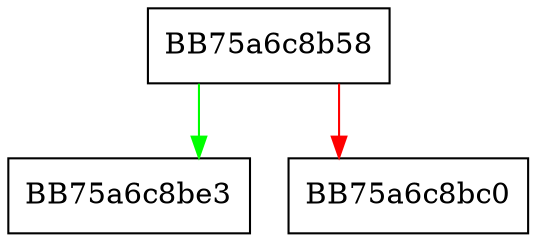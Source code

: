 digraph MetaVaultRecordDynSigRevisions {
  node [shape="box"];
  graph [splines=ortho];
  BB75a6c8b58 -> BB75a6c8be3 [color="green"];
  BB75a6c8b58 -> BB75a6c8bc0 [color="red"];
}